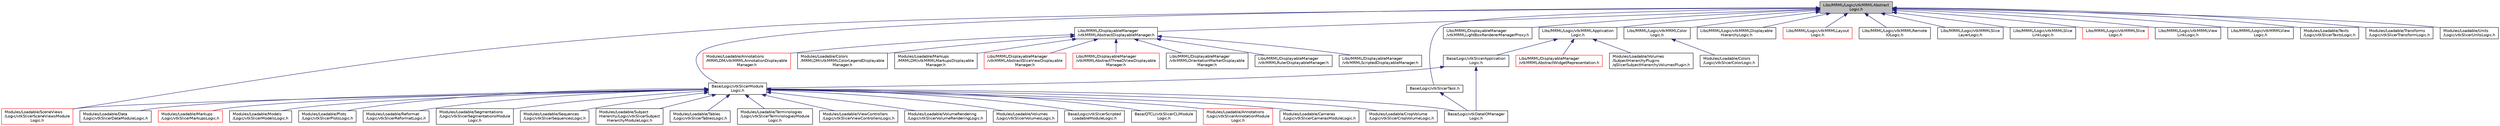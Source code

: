 digraph "Libs/MRML/Logic/vtkMRMLAbstractLogic.h"
{
  bgcolor="transparent";
  edge [fontname="Helvetica",fontsize="10",labelfontname="Helvetica",labelfontsize="10"];
  node [fontname="Helvetica",fontsize="10",shape=record];
  Node8 [label="Libs/MRML/Logic/vtkMRMLAbstract\lLogic.h",height=0.2,width=0.4,color="black", fillcolor="grey75", style="filled", fontcolor="black"];
  Node8 -> Node9 [dir="back",color="midnightblue",fontsize="10",style="solid",fontname="Helvetica"];
  Node9 [label="Base/Logic/vtkSlicerModule\lLogic.h",height=0.2,width=0.4,color="black",URL="$vtkSlicerModuleLogic_8h.html"];
  Node9 -> Node10 [dir="back",color="midnightblue",fontsize="10",style="solid",fontname="Helvetica"];
  Node10 [label="Base/Logic/vtkDataIOManager\lLogic.h",height=0.2,width=0.4,color="black",URL="$vtkDataIOManagerLogic_8h.html"];
  Node9 -> Node11 [dir="back",color="midnightblue",fontsize="10",style="solid",fontname="Helvetica"];
  Node11 [label="Base/Logic/vtkSlicerScripted\lLoadableModuleLogic.h",height=0.2,width=0.4,color="black",URL="$vtkSlicerScriptedLoadableModuleLogic_8h.html"];
  Node9 -> Node12 [dir="back",color="midnightblue",fontsize="10",style="solid",fontname="Helvetica"];
  Node12 [label="Base/QTCLI/vtkSlicerCLIModule\lLogic.h",height=0.2,width=0.4,color="black",URL="$vtkSlicerCLIModuleLogic_8h.html"];
  Node9 -> Node13 [dir="back",color="midnightblue",fontsize="10",style="solid",fontname="Helvetica"];
  Node13 [label="Modules/Loadable/Annotations\l/Logic/vtkSlicerAnnotationModule\lLogic.h",height=0.2,width=0.4,color="red",URL="$vtkSlicerAnnotationModuleLogic_8h.html"];
  Node9 -> Node15 [dir="back",color="midnightblue",fontsize="10",style="solid",fontname="Helvetica"];
  Node15 [label="Modules/Loadable/Cameras\l/Logic/vtkSlicerCamerasModuleLogic.h",height=0.2,width=0.4,color="black",URL="$vtkSlicerCamerasModuleLogic_8h.html"];
  Node9 -> Node16 [dir="back",color="midnightblue",fontsize="10",style="solid",fontname="Helvetica"];
  Node16 [label="Modules/Loadable/CropVolume\l/Logic/vtkSlicerCropVolumeLogic.h",height=0.2,width=0.4,color="black",URL="$vtkSlicerCropVolumeLogic_8h.html"];
  Node9 -> Node17 [dir="back",color="midnightblue",fontsize="10",style="solid",fontname="Helvetica"];
  Node17 [label="Modules/Loadable/Data\l/Logic/vtkSlicerDataModuleLogic.h",height=0.2,width=0.4,color="black",URL="$vtkSlicerDataModuleLogic_8h.html"];
  Node9 -> Node18 [dir="back",color="midnightblue",fontsize="10",style="solid",fontname="Helvetica"];
  Node18 [label="Modules/Loadable/Markups\l/Logic/vtkSlicerMarkupsLogic.h",height=0.2,width=0.4,color="red",URL="$vtkSlicerMarkupsLogic_8h.html"];
  Node9 -> Node20 [dir="back",color="midnightblue",fontsize="10",style="solid",fontname="Helvetica"];
  Node20 [label="Modules/Loadable/Models\l/Logic/vtkSlicerModelsLogic.h",height=0.2,width=0.4,color="black",URL="$vtkSlicerModelsLogic_8h.html"];
  Node9 -> Node21 [dir="back",color="midnightblue",fontsize="10",style="solid",fontname="Helvetica"];
  Node21 [label="Modules/Loadable/Plots\l/Logic/vtkSlicerPlotsLogic.h",height=0.2,width=0.4,color="black",URL="$vtkSlicerPlotsLogic_8h.html"];
  Node9 -> Node22 [dir="back",color="midnightblue",fontsize="10",style="solid",fontname="Helvetica"];
  Node22 [label="Modules/Loadable/Reformat\l/Logic/vtkSlicerReformatLogic.h",height=0.2,width=0.4,color="black",URL="$vtkSlicerReformatLogic_8h.html"];
  Node9 -> Node23 [dir="back",color="midnightblue",fontsize="10",style="solid",fontname="Helvetica"];
  Node23 [label="Modules/Loadable/SceneViews\l/Logic/vtkSlicerSceneViewsModule\lLogic.h",height=0.2,width=0.4,color="red",URL="$vtkSlicerSceneViewsModuleLogic_8h.html"];
  Node9 -> Node25 [dir="back",color="midnightblue",fontsize="10",style="solid",fontname="Helvetica"];
  Node25 [label="Modules/Loadable/Segmentations\l/Logic/vtkSlicerSegmentationsModule\lLogic.h",height=0.2,width=0.4,color="black",URL="$vtkSlicerSegmentationsModuleLogic_8h.html"];
  Node9 -> Node26 [dir="back",color="midnightblue",fontsize="10",style="solid",fontname="Helvetica"];
  Node26 [label="Modules/Loadable/Sequences\l/Logic/vtkSlicerSequencesLogic.h",height=0.2,width=0.4,color="black",URL="$vtkSlicerSequencesLogic_8h.html"];
  Node9 -> Node27 [dir="back",color="midnightblue",fontsize="10",style="solid",fontname="Helvetica"];
  Node27 [label="Modules/Loadable/Subject\lHierarchy/Logic/vtkSlicerSubject\lHierarchyModuleLogic.h",height=0.2,width=0.4,color="black",URL="$vtkSlicerSubjectHierarchyModuleLogic_8h.html"];
  Node9 -> Node28 [dir="back",color="midnightblue",fontsize="10",style="solid",fontname="Helvetica"];
  Node28 [label="Modules/Loadable/Tables\l/Logic/vtkSlicerTablesLogic.h",height=0.2,width=0.4,color="black",URL="$vtkSlicerTablesLogic_8h.html"];
  Node9 -> Node29 [dir="back",color="midnightblue",fontsize="10",style="solid",fontname="Helvetica"];
  Node29 [label="Modules/Loadable/Terminologies\l/Logic/vtkSlicerTerminologiesModule\lLogic.h",height=0.2,width=0.4,color="black",URL="$vtkSlicerTerminologiesModuleLogic_8h.html"];
  Node9 -> Node30 [dir="back",color="midnightblue",fontsize="10",style="solid",fontname="Helvetica"];
  Node30 [label="Modules/Loadable/ViewControllers\l/Logic/vtkSlicerViewControllersLogic.h",height=0.2,width=0.4,color="black",URL="$vtkSlicerViewControllersLogic_8h.html"];
  Node9 -> Node31 [dir="back",color="midnightblue",fontsize="10",style="solid",fontname="Helvetica"];
  Node31 [label="Modules/Loadable/VolumeRendering\l/Logic/vtkSlicerVolumeRenderingLogic.h",height=0.2,width=0.4,color="black",URL="$vtkSlicerVolumeRenderingLogic_8h.html"];
  Node9 -> Node32 [dir="back",color="midnightblue",fontsize="10",style="solid",fontname="Helvetica"];
  Node32 [label="Modules/Loadable/Volumes\l/Logic/vtkSlicerVolumesLogic.h",height=0.2,width=0.4,color="black",URL="$vtkSlicerVolumesLogic_8h.html"];
  Node8 -> Node33 [dir="back",color="midnightblue",fontsize="10",style="solid",fontname="Helvetica"];
  Node33 [label="Base/Logic/vtkSlicerTask.h",height=0.2,width=0.4,color="black",URL="$vtkSlicerTask_8h.html"];
  Node33 -> Node10 [dir="back",color="midnightblue",fontsize="10",style="solid",fontname="Helvetica"];
  Node8 -> Node34 [dir="back",color="midnightblue",fontsize="10",style="solid",fontname="Helvetica"];
  Node34 [label="Libs/MRML/DisplayableManager\l/vtkMRMLAbstractDisplayableManager.h",height=0.2,width=0.4,color="black",URL="$vtkMRMLAbstractDisplayableManager_8h.html"];
  Node34 -> Node35 [dir="back",color="midnightblue",fontsize="10",style="solid",fontname="Helvetica"];
  Node35 [label="Libs/MRML/DisplayableManager\l/vtkMRMLAbstractSliceViewDisplayable\lManager.h",height=0.2,width=0.4,color="red",URL="$vtkMRMLAbstractSliceViewDisplayableManager_8h.html"];
  Node34 -> Node42 [dir="back",color="midnightblue",fontsize="10",style="solid",fontname="Helvetica"];
  Node42 [label="Libs/MRML/DisplayableManager\l/vtkMRMLAbstractThreeDViewDisplayable\lManager.h",height=0.2,width=0.4,color="red",URL="$vtkMRMLAbstractThreeDViewDisplayableManager_8h.html"];
  Node34 -> Node52 [dir="back",color="midnightblue",fontsize="10",style="solid",fontname="Helvetica"];
  Node52 [label="Libs/MRML/DisplayableManager\l/vtkMRMLOrientationMarkerDisplayable\lManager.h",height=0.2,width=0.4,color="black",URL="$vtkMRMLOrientationMarkerDisplayableManager_8h.html"];
  Node34 -> Node53 [dir="back",color="midnightblue",fontsize="10",style="solid",fontname="Helvetica"];
  Node53 [label="Libs/MRML/DisplayableManager\l/vtkMRMLRulerDisplayableManager.h",height=0.2,width=0.4,color="black",URL="$vtkMRMLRulerDisplayableManager_8h.html"];
  Node34 -> Node54 [dir="back",color="midnightblue",fontsize="10",style="solid",fontname="Helvetica"];
  Node54 [label="Libs/MRML/DisplayableManager\l/vtkMRMLScriptedDisplayableManager.h",height=0.2,width=0.4,color="black",URL="$vtkMRMLScriptedDisplayableManager_8h.html"];
  Node34 -> Node55 [dir="back",color="midnightblue",fontsize="10",style="solid",fontname="Helvetica"];
  Node55 [label="Modules/Loadable/Annotations\l/MRMLDM/vtkMRMLAnnotationDisplayable\lManager.h",height=0.2,width=0.4,color="red",URL="$vtkMRMLAnnotationDisplayableManager_8h.html"];
  Node34 -> Node59 [dir="back",color="midnightblue",fontsize="10",style="solid",fontname="Helvetica"];
  Node59 [label="Modules/Loadable/Colors\l/MRMLDM/vtkMRMLColorLegendDisplayable\lManager.h",height=0.2,width=0.4,color="black",URL="$vtkMRMLColorLegendDisplayableManager_8h.html"];
  Node34 -> Node60 [dir="back",color="midnightblue",fontsize="10",style="solid",fontname="Helvetica"];
  Node60 [label="Modules/Loadable/Markups\l/MRMLDM/vtkMRMLMarkupsDisplayable\lManager.h",height=0.2,width=0.4,color="black",URL="$vtkMRMLMarkupsDisplayableManager_8h.html"];
  Node8 -> Node61 [dir="back",color="midnightblue",fontsize="10",style="solid",fontname="Helvetica"];
  Node61 [label="Libs/MRML/DisplayableManager\l/vtkMRMLLightBoxRendererManagerProxy.h",height=0.2,width=0.4,color="black",URL="$vtkMRMLLightBoxRendererManagerProxy_8h.html"];
  Node8 -> Node62 [dir="back",color="midnightblue",fontsize="10",style="solid",fontname="Helvetica"];
  Node62 [label="Libs/MRML/Logic/vtkMRMLApplication\lLogic.h",height=0.2,width=0.4,color="black",URL="$vtkMRMLApplicationLogic_8h.html"];
  Node62 -> Node63 [dir="back",color="midnightblue",fontsize="10",style="solid",fontname="Helvetica"];
  Node63 [label="Base/Logic/vtkSlicerApplication\lLogic.h",height=0.2,width=0.4,color="black",URL="$vtkSlicerApplicationLogic_8h.html"];
  Node63 -> Node9 [dir="back",color="midnightblue",fontsize="10",style="solid",fontname="Helvetica"];
  Node63 -> Node10 [dir="back",color="midnightblue",fontsize="10",style="solid",fontname="Helvetica"];
  Node62 -> Node64 [dir="back",color="midnightblue",fontsize="10",style="solid",fontname="Helvetica"];
  Node64 [label="Libs/MRML/DisplayableManager\l/vtkMRMLAbstractWidgetRepresentation.h",height=0.2,width=0.4,color="red",URL="$vtkMRMLAbstractWidgetRepresentation_8h.html"];
  Node62 -> Node84 [dir="back",color="midnightblue",fontsize="10",style="solid",fontname="Helvetica"];
  Node84 [label="Modules/Loadable/Volumes\l/SubjectHierarchyPlugins\l/qSlicerSubjectHierarchyVolumesPlugin.h",height=0.2,width=0.4,color="black",URL="$qSlicerSubjectHierarchyVolumesPlugin_8h.html"];
  Node8 -> Node85 [dir="back",color="midnightblue",fontsize="10",style="solid",fontname="Helvetica"];
  Node85 [label="Libs/MRML/Logic/vtkMRMLColor\lLogic.h",height=0.2,width=0.4,color="black",URL="$vtkMRMLColorLogic_8h.html"];
  Node85 -> Node86 [dir="back",color="midnightblue",fontsize="10",style="solid",fontname="Helvetica"];
  Node86 [label="Modules/Loadable/Colors\l/Logic/vtkSlicerColorLogic.h",height=0.2,width=0.4,color="black",URL="$vtkSlicerColorLogic_8h.html"];
  Node8 -> Node87 [dir="back",color="midnightblue",fontsize="10",style="solid",fontname="Helvetica"];
  Node87 [label="Libs/MRML/Logic/vtkMRMLDisplayable\lHierarchyLogic.h",height=0.2,width=0.4,color="black",URL="$vtkMRMLDisplayableHierarchyLogic_8h.html"];
  Node8 -> Node88 [dir="back",color="midnightblue",fontsize="10",style="solid",fontname="Helvetica"];
  Node88 [label="Libs/MRML/Logic/vtkMRMLLayout\lLogic.h",height=0.2,width=0.4,color="red",URL="$vtkMRMLLayoutLogic_8h.html"];
  Node8 -> Node90 [dir="back",color="midnightblue",fontsize="10",style="solid",fontname="Helvetica"];
  Node90 [label="Libs/MRML/Logic/vtkMRMLRemote\lIOLogic.h",height=0.2,width=0.4,color="black",URL="$vtkMRMLRemoteIOLogic_8h.html"];
  Node8 -> Node91 [dir="back",color="midnightblue",fontsize="10",style="solid",fontname="Helvetica"];
  Node91 [label="Libs/MRML/Logic/vtkMRMLSlice\lLayerLogic.h",height=0.2,width=0.4,color="black",URL="$vtkMRMLSliceLayerLogic_8h.html"];
  Node8 -> Node92 [dir="back",color="midnightblue",fontsize="10",style="solid",fontname="Helvetica"];
  Node92 [label="Libs/MRML/Logic/vtkMRMLSlice\lLinkLogic.h",height=0.2,width=0.4,color="black",URL="$vtkMRMLSliceLinkLogic_8h.html"];
  Node8 -> Node93 [dir="back",color="midnightblue",fontsize="10",style="solid",fontname="Helvetica"];
  Node93 [label="Libs/MRML/Logic/vtkMRMLSlice\lLogic.h",height=0.2,width=0.4,color="red",URL="$vtkMRMLSliceLogic_8h.html"];
  Node8 -> Node96 [dir="back",color="midnightblue",fontsize="10",style="solid",fontname="Helvetica"];
  Node96 [label="Libs/MRML/Logic/vtkMRMLView\lLinkLogic.h",height=0.2,width=0.4,color="black",URL="$vtkMRMLViewLinkLogic_8h.html"];
  Node8 -> Node97 [dir="back",color="midnightblue",fontsize="10",style="solid",fontname="Helvetica"];
  Node97 [label="Libs/MRML/Logic/vtkMRMLView\lLogic.h",height=0.2,width=0.4,color="black",URL="$vtkMRMLViewLogic_8h.html"];
  Node8 -> Node23 [dir="back",color="midnightblue",fontsize="10",style="solid",fontname="Helvetica"];
  Node8 -> Node98 [dir="back",color="midnightblue",fontsize="10",style="solid",fontname="Helvetica"];
  Node98 [label="Modules/Loadable/Texts\l/Logic/vtkSlicerTextsLogic.h",height=0.2,width=0.4,color="black",URL="$vtkSlicerTextsLogic_8h.html"];
  Node8 -> Node99 [dir="back",color="midnightblue",fontsize="10",style="solid",fontname="Helvetica"];
  Node99 [label="Modules/Loadable/Transforms\l/Logic/vtkSlicerTransformLogic.h",height=0.2,width=0.4,color="black",URL="$vtkSlicerTransformLogic_8h.html"];
  Node8 -> Node100 [dir="back",color="midnightblue",fontsize="10",style="solid",fontname="Helvetica"];
  Node100 [label="Modules/Loadable/Units\l/Logic/vtkSlicerUnitsLogic.h",height=0.2,width=0.4,color="black",URL="$vtkSlicerUnitsLogic_8h.html"];
}
